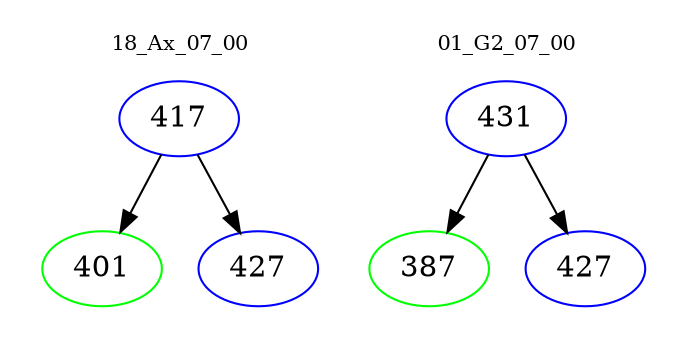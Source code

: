 digraph{
subgraph cluster_0 {
color = white
label = "18_Ax_07_00";
fontsize=10;
T0_417 [label="417", color="blue"]
T0_417 -> T0_401 [color="black"]
T0_401 [label="401", color="green"]
T0_417 -> T0_427 [color="black"]
T0_427 [label="427", color="blue"]
}
subgraph cluster_1 {
color = white
label = "01_G2_07_00";
fontsize=10;
T1_431 [label="431", color="blue"]
T1_431 -> T1_387 [color="black"]
T1_387 [label="387", color="green"]
T1_431 -> T1_427 [color="black"]
T1_427 [label="427", color="blue"]
}
}
